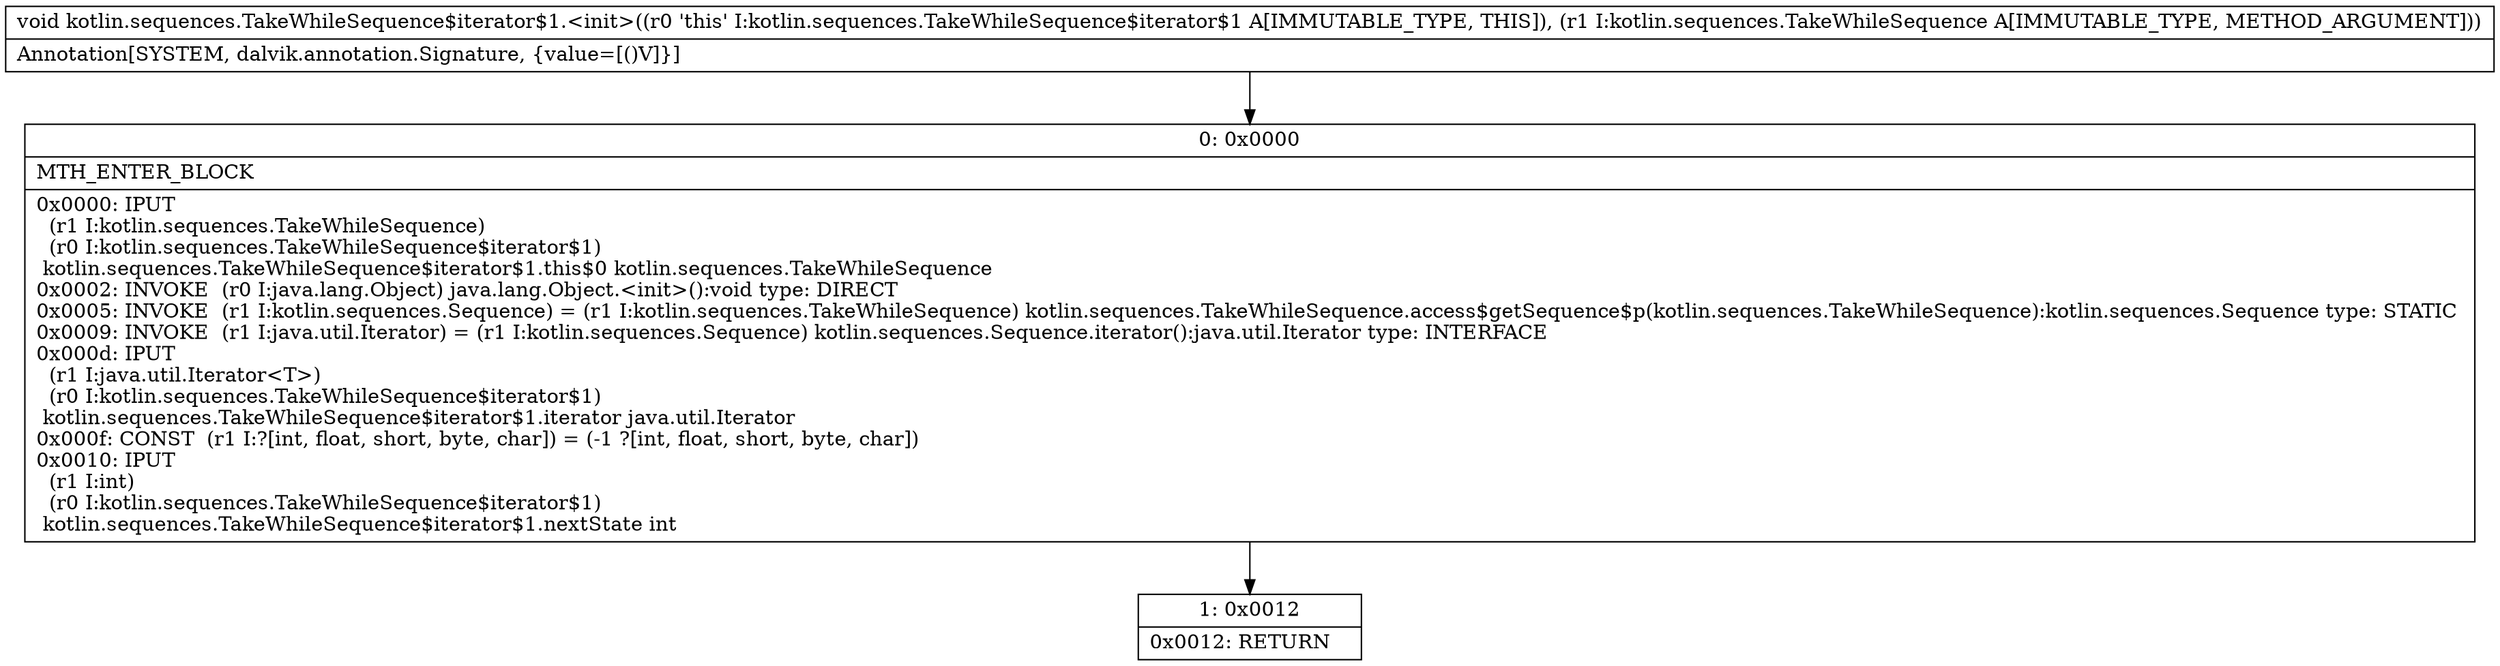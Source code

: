 digraph "CFG forkotlin.sequences.TakeWhileSequence$iterator$1.\<init\>(Lkotlin\/sequences\/TakeWhileSequence;)V" {
Node_0 [shape=record,label="{0\:\ 0x0000|MTH_ENTER_BLOCK\l|0x0000: IPUT  \l  (r1 I:kotlin.sequences.TakeWhileSequence)\l  (r0 I:kotlin.sequences.TakeWhileSequence$iterator$1)\l kotlin.sequences.TakeWhileSequence$iterator$1.this$0 kotlin.sequences.TakeWhileSequence \l0x0002: INVOKE  (r0 I:java.lang.Object) java.lang.Object.\<init\>():void type: DIRECT \l0x0005: INVOKE  (r1 I:kotlin.sequences.Sequence) = (r1 I:kotlin.sequences.TakeWhileSequence) kotlin.sequences.TakeWhileSequence.access$getSequence$p(kotlin.sequences.TakeWhileSequence):kotlin.sequences.Sequence type: STATIC \l0x0009: INVOKE  (r1 I:java.util.Iterator) = (r1 I:kotlin.sequences.Sequence) kotlin.sequences.Sequence.iterator():java.util.Iterator type: INTERFACE \l0x000d: IPUT  \l  (r1 I:java.util.Iterator\<T\>)\l  (r0 I:kotlin.sequences.TakeWhileSequence$iterator$1)\l kotlin.sequences.TakeWhileSequence$iterator$1.iterator java.util.Iterator \l0x000f: CONST  (r1 I:?[int, float, short, byte, char]) = (\-1 ?[int, float, short, byte, char]) \l0x0010: IPUT  \l  (r1 I:int)\l  (r0 I:kotlin.sequences.TakeWhileSequence$iterator$1)\l kotlin.sequences.TakeWhileSequence$iterator$1.nextState int \l}"];
Node_1 [shape=record,label="{1\:\ 0x0012|0x0012: RETURN   \l}"];
MethodNode[shape=record,label="{void kotlin.sequences.TakeWhileSequence$iterator$1.\<init\>((r0 'this' I:kotlin.sequences.TakeWhileSequence$iterator$1 A[IMMUTABLE_TYPE, THIS]), (r1 I:kotlin.sequences.TakeWhileSequence A[IMMUTABLE_TYPE, METHOD_ARGUMENT]))  | Annotation[SYSTEM, dalvik.annotation.Signature, \{value=[()V]\}]\l}"];
MethodNode -> Node_0;
Node_0 -> Node_1;
}

